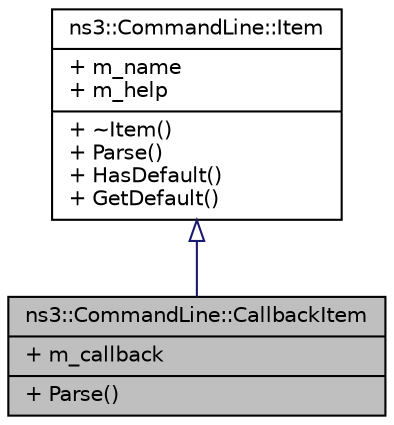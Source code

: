 digraph "ns3::CommandLine::CallbackItem"
{
  edge [fontname="Helvetica",fontsize="10",labelfontname="Helvetica",labelfontsize="10"];
  node [fontname="Helvetica",fontsize="10",shape=record];
  Node1 [label="{ns3::CommandLine::CallbackItem\n|+ m_callback\l|+ Parse()\l}",height=0.2,width=0.4,color="black", fillcolor="grey75", style="filled", fontcolor="black"];
  Node2 -> Node1 [dir="back",color="midnightblue",fontsize="10",style="solid",arrowtail="onormal"];
  Node2 [label="{ns3::CommandLine::Item\n|+ m_name\l+ m_help\l|+ ~Item()\l+ Parse()\l+ HasDefault()\l+ GetDefault()\l}",height=0.2,width=0.4,color="black", fillcolor="white", style="filled",URL="$db/d00/classns3_1_1CommandLine_1_1Item.html",tooltip="The argument base class. "];
}
